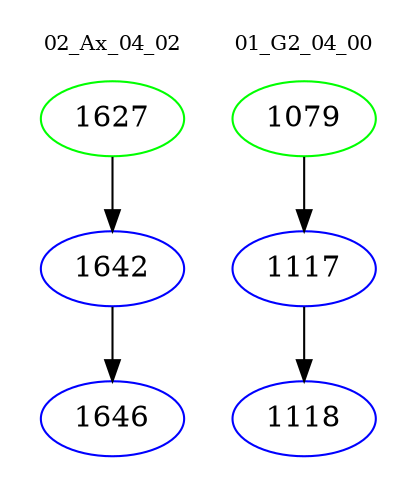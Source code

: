 digraph{
subgraph cluster_0 {
color = white
label = "02_Ax_04_02";
fontsize=10;
T0_1627 [label="1627", color="green"]
T0_1627 -> T0_1642 [color="black"]
T0_1642 [label="1642", color="blue"]
T0_1642 -> T0_1646 [color="black"]
T0_1646 [label="1646", color="blue"]
}
subgraph cluster_1 {
color = white
label = "01_G2_04_00";
fontsize=10;
T1_1079 [label="1079", color="green"]
T1_1079 -> T1_1117 [color="black"]
T1_1117 [label="1117", color="blue"]
T1_1117 -> T1_1118 [color="black"]
T1_1118 [label="1118", color="blue"]
}
}

